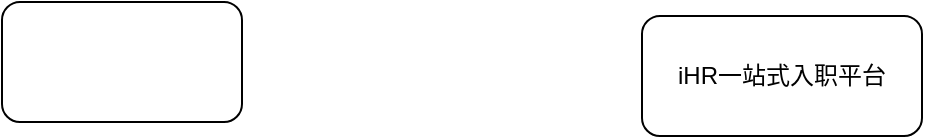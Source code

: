 <mxfile version="14.4.4" type="github">
  <diagram id="qut_sk6kgwH_HIsvmPX_" name="第 1 页">
    <mxGraphModel dx="1298" dy="772" grid="0" gridSize="10" guides="1" tooltips="1" connect="1" arrows="1" fold="1" page="0" pageScale="1" pageWidth="827" pageHeight="1169" math="0" shadow="0">
      <root>
        <mxCell id="0" />
        <mxCell id="1" parent="0" />
        <mxCell id="wv5hBK0Ob2dPqFJWXDyv-1" value="iHR一站式入职平台" style="rounded=1;whiteSpace=wrap;html=1;" vertex="1" parent="1">
          <mxGeometry x="538" y="16" width="140" height="60" as="geometry" />
        </mxCell>
        <mxCell id="wv5hBK0Ob2dPqFJWXDyv-2" value="" style="rounded=1;whiteSpace=wrap;html=1;" vertex="1" parent="1">
          <mxGeometry x="218" y="9" width="120" height="60" as="geometry" />
        </mxCell>
      </root>
    </mxGraphModel>
  </diagram>
</mxfile>
